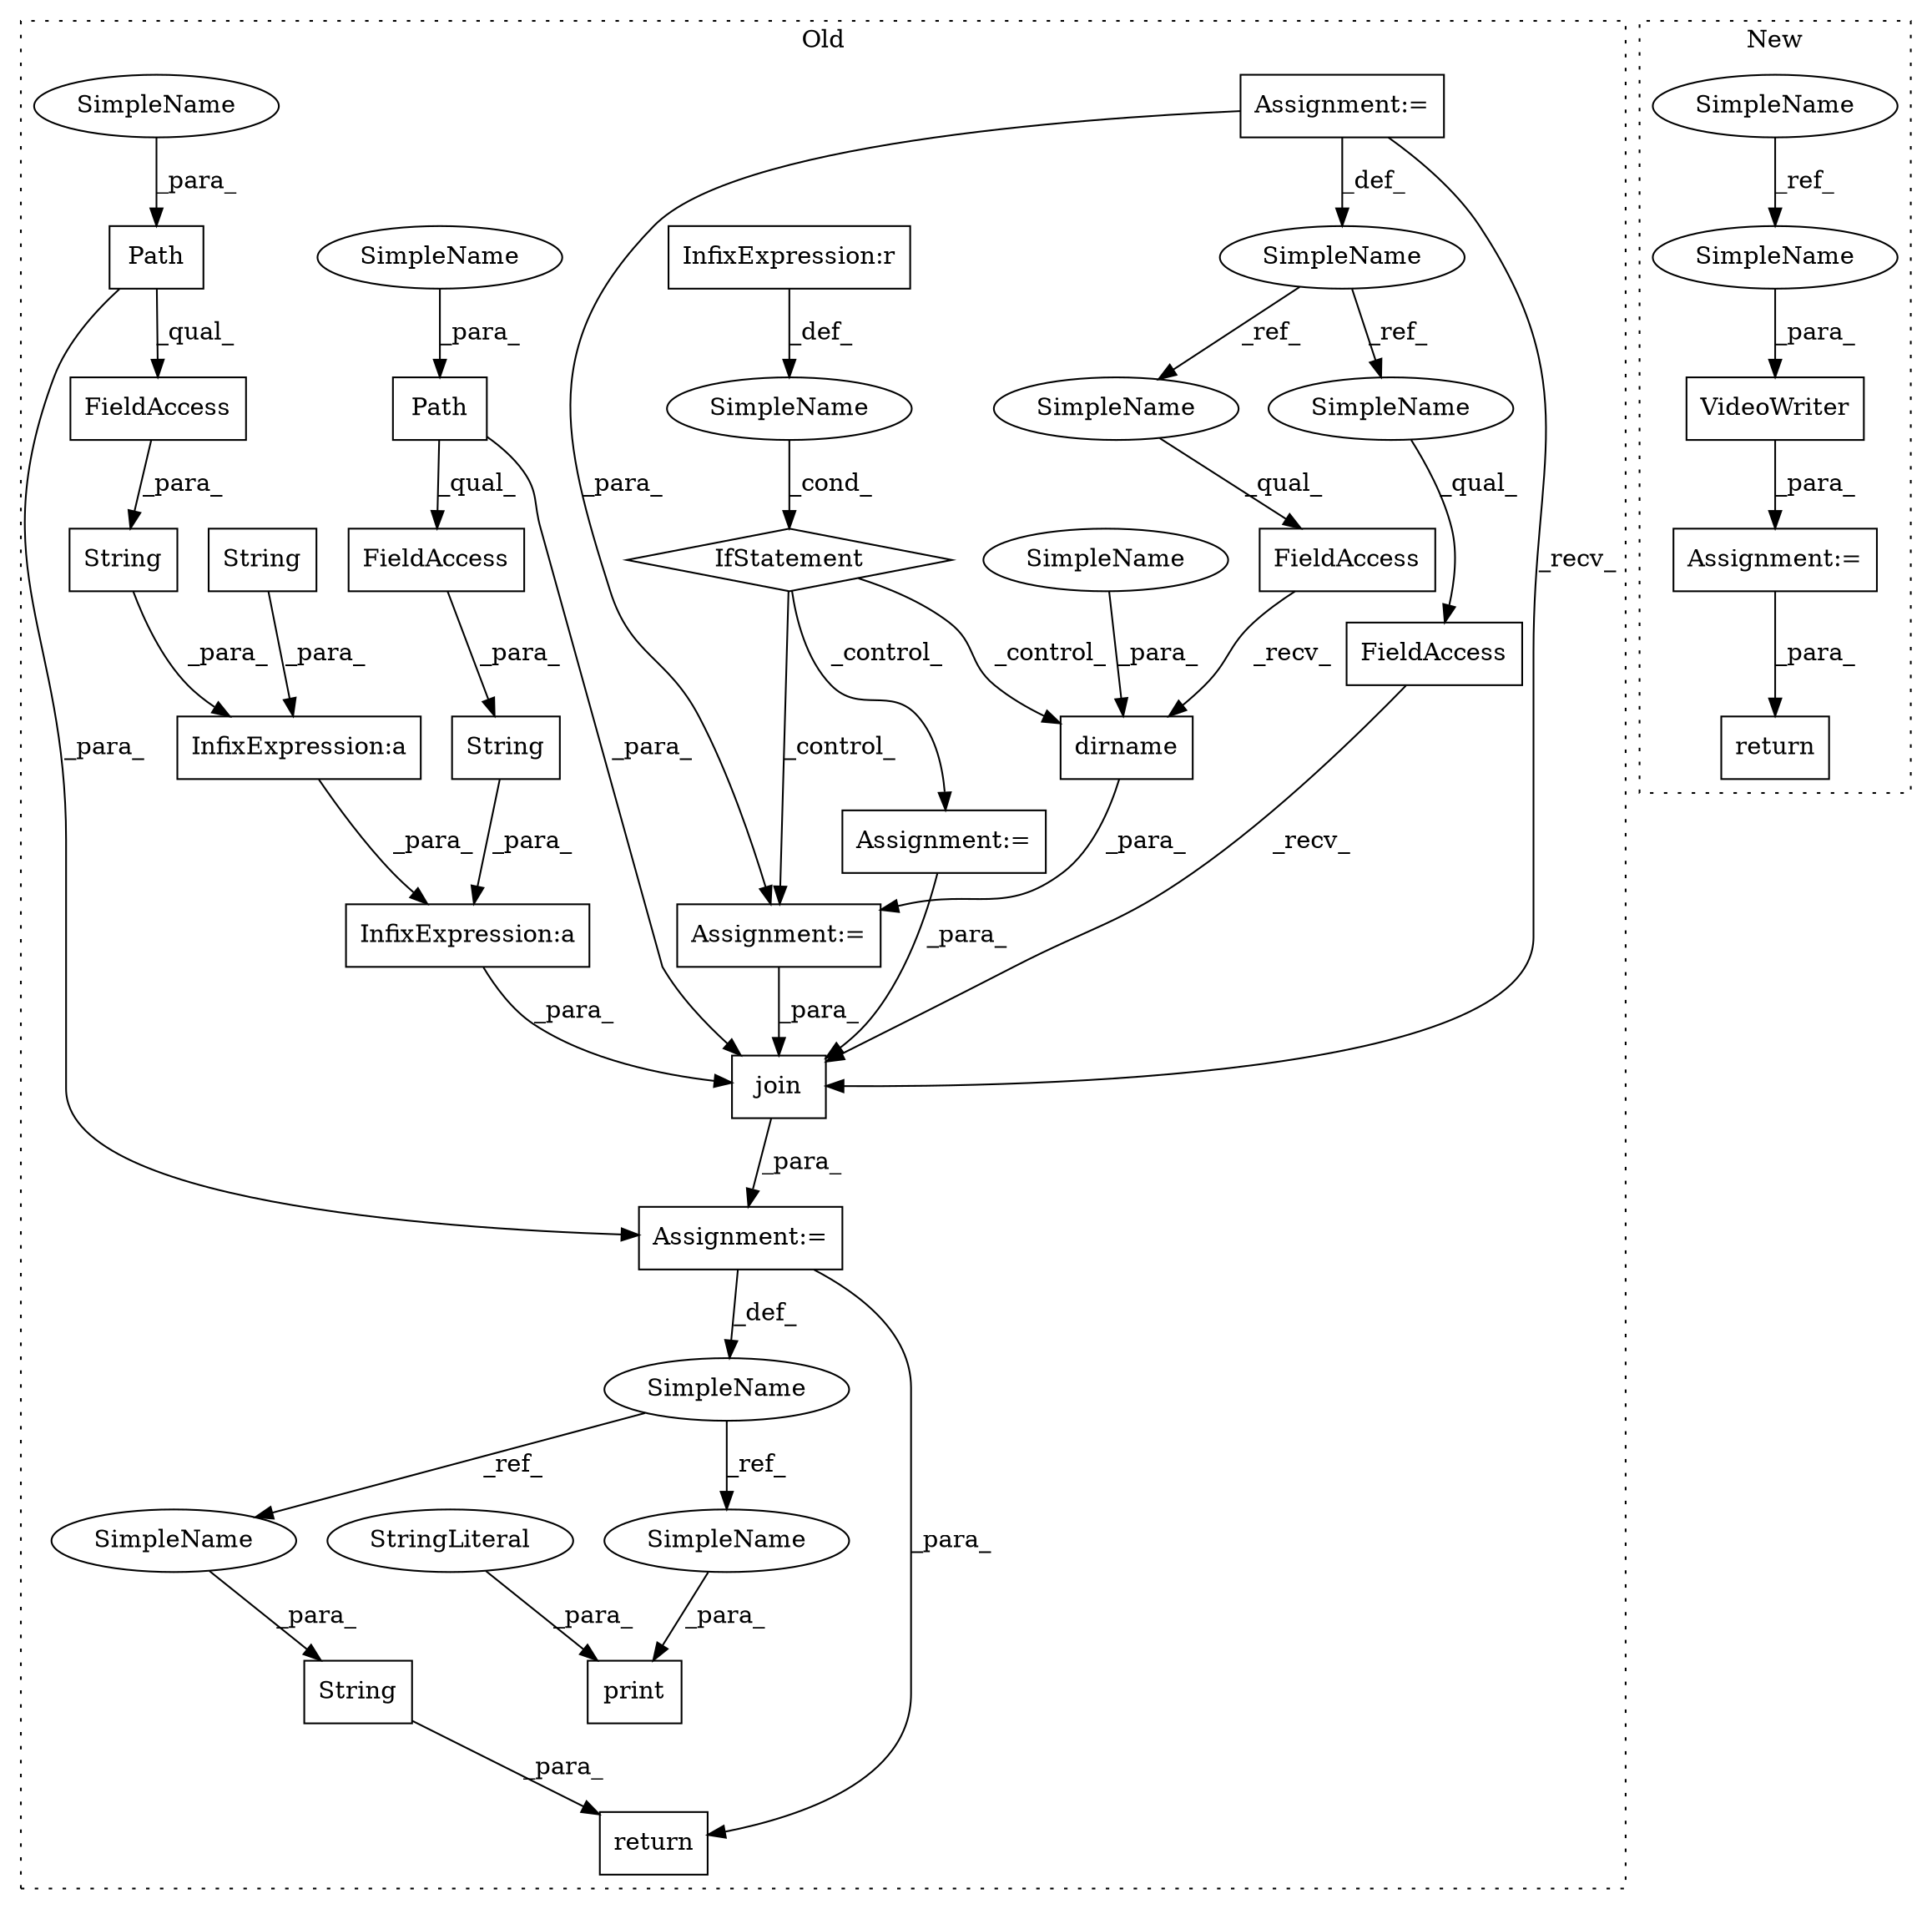 digraph G {
subgraph cluster0 {
1 [label="IfStatement" a="25" s="716,735" l="4,2" shape="diamond"];
3 [label="SimpleName" a="42" s="" l="" shape="ellipse"];
4 [label="dirname" a="32" s="761,774" l="8,1" shape="box"];
5 [label="print" a="32" s="939,985" l="6,1" shape="box"];
6 [label="Path" a="32" s="913,923" l="5,1" shape="box"];
7 [label="InfixExpression:a" a="27" s="882" l="3" shape="box"];
8 [label="Path" a="32" s="865,875" l="5,1" shape="box"];
9 [label="InfixExpression:a" a="27" s="903" l="3" shape="box"];
11 [label="SimpleName" a="42" s="824" l="11" shape="ellipse"];
12 [label="String" a="32" s="1034,1052" l="7,1" shape="box"];
13 [label="InfixExpression:r" a="27" s="727" l="4" shape="box"];
14 [label="FieldAccess" a="22" s="753" l="7" shape="box"];
15 [label="SimpleName" a="42" s="619" l="2" shape="ellipse"];
16 [label="FieldAccess" a="22" s="836" l="7" shape="box"];
17 [label="FieldAccess" a="22" s="865" l="16" shape="box"];
18 [label="FieldAccess" a="22" s="913" l="18" shape="box"];
19 [label="String" a="32" s="906,931" l="7,1" shape="box"];
20 [label="join" a="32" s="844,932" l="5,1" shape="box"];
21 [label="String" a="32" s="885,901" l="7,1" shape="box"];
22 [label="StringLiteral" a="45" s="945" l="28" shape="ellipse"];
23 [label="String" a="32" s="858,881" l="7,1" shape="box"];
24 [label="Assignment:=" a="7" s="752" l="1" shape="box"];
25 [label="Assignment:=" a="7" s="835" l="1" shape="box"];
27 [label="Assignment:=" a="7" s="804" l="1" shape="box"];
28 [label="Assignment:=" a="7" s="619" l="2" shape="box"];
29 [label="return" a="41" s="1027" l="7" shape="box"];
32 [label="SimpleName" a="42" s="836" l="2" shape="ellipse"];
33 [label="SimpleName" a="42" s="753" l="2" shape="ellipse"];
34 [label="SimpleName" a="42" s="870" l="5" shape="ellipse"];
35 [label="SimpleName" a="42" s="918" l="5" shape="ellipse"];
36 [label="SimpleName" a="42" s="769" l="5" shape="ellipse"];
37 [label="SimpleName" a="42" s="974" l="11" shape="ellipse"];
38 [label="SimpleName" a="42" s="1041" l="11" shape="ellipse"];
label = "Old";
style="dotted";
}
subgraph cluster1 {
2 [label="VideoWriter" a="32" s="677,694" l="12,1" shape="box"];
10 [label="SimpleName" a="42" s="558" l="5" shape="ellipse"];
26 [label="Assignment:=" a="7" s="676" l="1" shape="box"];
30 [label="return" a="41" s="701" l="7" shape="box"];
31 [label="SimpleName" a="42" s="689" l="5" shape="ellipse"];
label = "New";
style="dotted";
}
1 -> 4 [label="_control_"];
1 -> 24 [label="_control_"];
1 -> 27 [label="_control_"];
2 -> 26 [label="_para_"];
3 -> 1 [label="_cond_"];
4 -> 24 [label="_para_"];
6 -> 20 [label="_para_"];
6 -> 18 [label="_qual_"];
7 -> 9 [label="_para_"];
8 -> 25 [label="_para_"];
8 -> 17 [label="_qual_"];
9 -> 20 [label="_para_"];
10 -> 31 [label="_ref_"];
11 -> 38 [label="_ref_"];
11 -> 37 [label="_ref_"];
12 -> 29 [label="_para_"];
13 -> 3 [label="_def_"];
14 -> 4 [label="_recv_"];
15 -> 33 [label="_ref_"];
15 -> 32 [label="_ref_"];
16 -> 20 [label="_recv_"];
17 -> 23 [label="_para_"];
18 -> 19 [label="_para_"];
19 -> 9 [label="_para_"];
20 -> 25 [label="_para_"];
21 -> 7 [label="_para_"];
22 -> 5 [label="_para_"];
23 -> 7 [label="_para_"];
24 -> 20 [label="_para_"];
25 -> 29 [label="_para_"];
25 -> 11 [label="_def_"];
26 -> 30 [label="_para_"];
27 -> 20 [label="_para_"];
28 -> 15 [label="_def_"];
28 -> 20 [label="_recv_"];
28 -> 24 [label="_para_"];
31 -> 2 [label="_para_"];
32 -> 16 [label="_qual_"];
33 -> 14 [label="_qual_"];
34 -> 8 [label="_para_"];
35 -> 6 [label="_para_"];
36 -> 4 [label="_para_"];
37 -> 5 [label="_para_"];
38 -> 12 [label="_para_"];
}